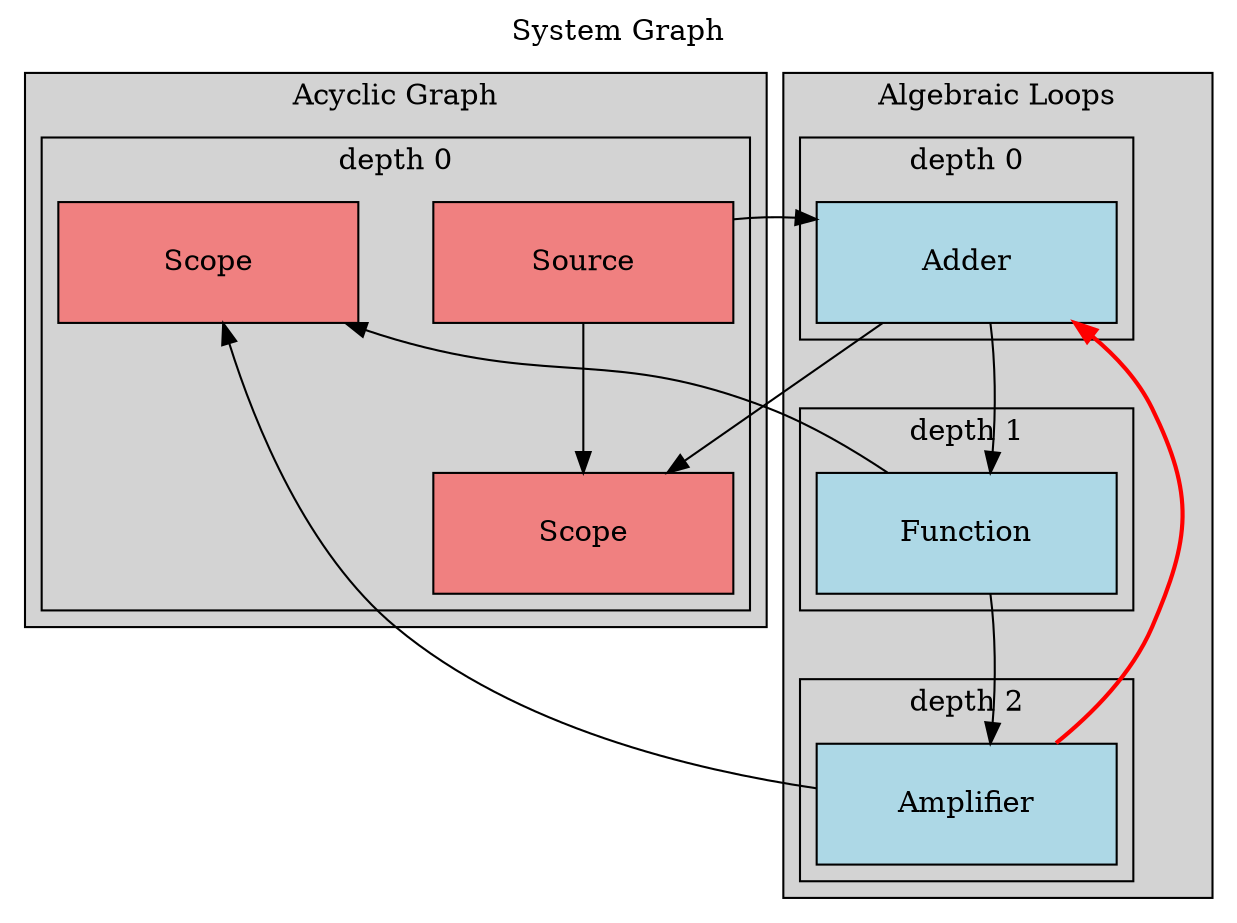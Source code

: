 digraph "System Graph" {
  rankdir=TB;
  node [shape=box, style=filled, fixedsize=true, width=2, height=0.8];
  label="System Graph";
  labelloc=t;
  ranksep=1.0;
  nodesep=0.5;
  subgraph cluster_dag {
    label="Acyclic Graph";
    style=filled;
    fillcolor=lightgray;
    subgraph cluster_dag_0 {
      rank=same;
      label="depth 0";
      n2339689912304 [label="Source", fillcolor=lightcoral];
      n2340534857616 [label="Scope", fillcolor=lightcoral];
      n2340535326416 [label="Scope", fillcolor=lightcoral];
    }
  }
  subgraph cluster_loops {
    label="Algebraic Loops";
    style=filled;
    fillcolor=lightgray;
    subgraph cluster_loop_0 {
      rank=same;
      label="depth 0";
      n2340534857280 [label="Adder", fillcolor=lightblue];
    }
    subgraph cluster_loop_1 {
      rank=same;
      label="depth 1";
      n2339691238736 [label="Function", fillcolor=lightblue];
    }
    subgraph cluster_loop_2 {
      rank=same;
      label="depth 2";
      n2340534856944 [label="Amplifier", fillcolor=lightblue];
    }
  }
  // Invisible edges to align depths
  n2339689912304 -> n2340534857280 [style=invis];
  n2340534857280 -> n2339691238736 [style=invis];
  n2339691238736 -> n2340534856944 [style=invis];
  n2339689912304 -> n2340534857280 [color=black];
  n2339689912304 -> n2340534857616 [color=black];
  n2340534857280 -> n2339691238736 [color=black];
  n2340534857280 -> n2340534857616 [color=black];
  n2339691238736 -> n2340535326416 [color=black];
  n2339691238736 -> n2340534856944 [color=black];
  n2340534856944 -> n2340535326416 [color=black];
  n2340534856944 -> n2340534857280 [color=red, penwidth=2];
}
